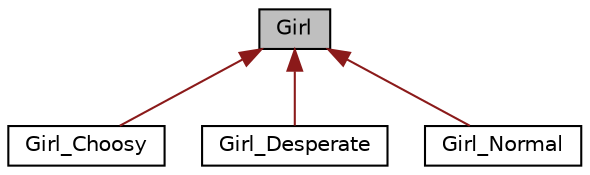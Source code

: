 digraph "Girl"
{
  edge [fontname="Helvetica",fontsize="10",labelfontname="Helvetica",labelfontsize="10"];
  node [fontname="Helvetica",fontsize="10",shape=record];
  Node1 [label="Girl",height=0.2,width=0.4,color="black", fillcolor="grey75", style="filled", fontcolor="black"];
  Node1 -> Node2 [dir="back",color="firebrick4",fontsize="10",style="solid",fontname="Helvetica"];
  Node2 [label="Girl_Choosy",height=0.2,width=0.4,color="black", fillcolor="white", style="filled",URL="$classGirl__Choosy.html"];
  Node1 -> Node3 [dir="back",color="firebrick4",fontsize="10",style="solid",fontname="Helvetica"];
  Node3 [label="Girl_Desperate",height=0.2,width=0.4,color="black", fillcolor="white", style="filled",URL="$classGirl__Desperate.html"];
  Node1 -> Node4 [dir="back",color="firebrick4",fontsize="10",style="solid",fontname="Helvetica"];
  Node4 [label="Girl_Normal",height=0.2,width=0.4,color="black", fillcolor="white", style="filled",URL="$classGirl__Normal.html"];
}
